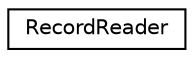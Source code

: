 digraph "Graphical Class Hierarchy"
{
 // LATEX_PDF_SIZE
  edge [fontname="Helvetica",fontsize="10",labelfontname="Helvetica",labelfontsize="10"];
  node [fontname="Helvetica",fontsize="10",shape=record];
  rankdir="LR";
  Node0 [label="RecordReader",height=0.2,width=0.4,color="black", fillcolor="white", style="filled",URL="$classrecordio_1_1_record_reader.html",tooltip=" "];
}
